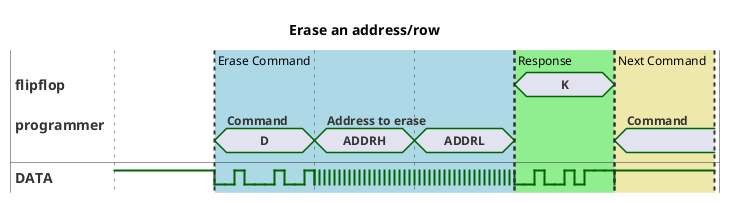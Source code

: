 @startuml erase-command
' mode compact
scale 10 as 100 pixels
hide time-axis
Title: Erase an address/row

compact concise "flipflop" as FF
compact concise "programmer" as PG
binary "DATA" as D

D is high

@0
FF is {hidden}
PG is {hidden}

@10
PG is D : Command
D is low
@+1
D is low
@+1
D is high
@+1
D is low
@+1
D is low
@+1
D is low
@+1
D is high
@+1
D is low
@+1
D is low
@+1
D is high

@20
PG is ADDRH : Address to erase
D is {low,high}

@30
PG is ADDRL

@40
PG is {hidden}
FF is K
D is low
@+1
D is low
@+1
D is high
@+1
D is low
@+1
D is low
@+1
D is high
@+1
D is low
@+1
D is high
@+1
D is high
@+1
D is high

@50
FF is {hidden}
PG is "" : Command
D is {high,low}

highlight 10 to 40 #LightBlue: Erase Command
highlight 40 to 50 #LightGreen: Response
highlight 50 to 60 #PaleGoldenRod: Next Command

@enduml

